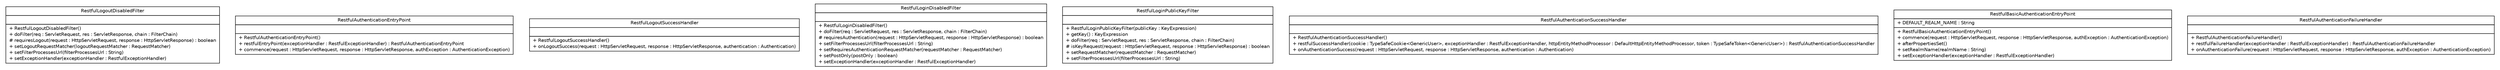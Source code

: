 #!/usr/local/bin/dot
#
# Class diagram 
# Generated by UMLGraph version R5_6-24-gf6e263 (http://www.umlgraph.org/)
#

digraph G {
	edge [fontname="Helvetica",fontsize=10,labelfontname="Helvetica",labelfontsize=10];
	node [fontname="Helvetica",fontsize=10,shape=plaintext];
	nodesep=0.25;
	ranksep=0.5;
	// cn.home1.oss.lib.security.internal.rest.RestfulLogoutDisabledFilter
	c407 [label=<<table title="cn.home1.oss.lib.security.internal.rest.RestfulLogoutDisabledFilter" border="0" cellborder="1" cellspacing="0" cellpadding="2" port="p" href="./RestfulLogoutDisabledFilter.html">
		<tr><td><table border="0" cellspacing="0" cellpadding="1">
<tr><td align="center" balign="center"> RestfulLogoutDisabledFilter </td></tr>
		</table></td></tr>
		<tr><td><table border="0" cellspacing="0" cellpadding="1">
<tr><td align="left" balign="left">  </td></tr>
		</table></td></tr>
		<tr><td><table border="0" cellspacing="0" cellpadding="1">
<tr><td align="left" balign="left"> + RestfulLogoutDisabledFilter() </td></tr>
<tr><td align="left" balign="left"> + doFilter(req : ServletRequest, res : ServletResponse, chain : FilterChain) </td></tr>
<tr><td align="left" balign="left"> # requiresLogout(request : HttpServletRequest, response : HttpServletResponse) : boolean </td></tr>
<tr><td align="left" balign="left"> + setLogoutRequestMatcher(logoutRequestMatcher : RequestMatcher) </td></tr>
<tr><td align="left" balign="left"> + setFilterProcessesUrl(filterProcessesUrl : String) </td></tr>
<tr><td align="left" balign="left"> + setExceptionHandler(exceptionHandler : RestfulExceptionHandler) </td></tr>
		</table></td></tr>
		</table>>, URL="./RestfulLogoutDisabledFilter.html", fontname="Helvetica", fontcolor="black", fontsize=10.0];
	// cn.home1.oss.lib.security.internal.rest.RestfulAuthenticationEntryPoint
	c408 [label=<<table title="cn.home1.oss.lib.security.internal.rest.RestfulAuthenticationEntryPoint" border="0" cellborder="1" cellspacing="0" cellpadding="2" port="p" href="./RestfulAuthenticationEntryPoint.html">
		<tr><td><table border="0" cellspacing="0" cellpadding="1">
<tr><td align="center" balign="center"> RestfulAuthenticationEntryPoint </td></tr>
		</table></td></tr>
		<tr><td><table border="0" cellspacing="0" cellpadding="1">
<tr><td align="left" balign="left">  </td></tr>
		</table></td></tr>
		<tr><td><table border="0" cellspacing="0" cellpadding="1">
<tr><td align="left" balign="left"> + RestfulAuthenticationEntryPoint() </td></tr>
<tr><td align="left" balign="left"> + restfulEntryPoint(exceptionHandler : RestfulExceptionHandler) : RestfulAuthenticationEntryPoint </td></tr>
<tr><td align="left" balign="left"> + commence(request : HttpServletRequest, response : HttpServletResponse, authException : AuthenticationException) </td></tr>
		</table></td></tr>
		</table>>, URL="./RestfulAuthenticationEntryPoint.html", fontname="Helvetica", fontcolor="black", fontsize=10.0];
	// cn.home1.oss.lib.security.internal.rest.RestfulLogoutSuccessHandler
	c409 [label=<<table title="cn.home1.oss.lib.security.internal.rest.RestfulLogoutSuccessHandler" border="0" cellborder="1" cellspacing="0" cellpadding="2" port="p" href="./RestfulLogoutSuccessHandler.html">
		<tr><td><table border="0" cellspacing="0" cellpadding="1">
<tr><td align="center" balign="center"> RestfulLogoutSuccessHandler </td></tr>
		</table></td></tr>
		<tr><td><table border="0" cellspacing="0" cellpadding="1">
<tr><td align="left" balign="left">  </td></tr>
		</table></td></tr>
		<tr><td><table border="0" cellspacing="0" cellpadding="1">
<tr><td align="left" balign="left"> + RestfulLogoutSuccessHandler() </td></tr>
<tr><td align="left" balign="left"> + onLogoutSuccess(request : HttpServletRequest, response : HttpServletResponse, authentication : Authentication) </td></tr>
		</table></td></tr>
		</table>>, URL="./RestfulLogoutSuccessHandler.html", fontname="Helvetica", fontcolor="black", fontsize=10.0];
	// cn.home1.oss.lib.security.internal.rest.RestfulLoginDisabledFilter
	c410 [label=<<table title="cn.home1.oss.lib.security.internal.rest.RestfulLoginDisabledFilter" border="0" cellborder="1" cellspacing="0" cellpadding="2" port="p" href="./RestfulLoginDisabledFilter.html">
		<tr><td><table border="0" cellspacing="0" cellpadding="1">
<tr><td align="center" balign="center"> RestfulLoginDisabledFilter </td></tr>
		</table></td></tr>
		<tr><td><table border="0" cellspacing="0" cellpadding="1">
<tr><td align="left" balign="left">  </td></tr>
		</table></td></tr>
		<tr><td><table border="0" cellspacing="0" cellpadding="1">
<tr><td align="left" balign="left"> + RestfulLoginDisabledFilter() </td></tr>
<tr><td align="left" balign="left"> + doFilter(req : ServletRequest, res : ServletResponse, chain : FilterChain) </td></tr>
<tr><td align="left" balign="left"> # requiresAuthentication(request : HttpServletRequest, response : HttpServletResponse) : boolean </td></tr>
<tr><td align="left" balign="left"> + setFilterProcessesUrl(filterProcessesUrl : String) </td></tr>
<tr><td align="left" balign="left"> + setRequiresAuthenticationRequestMatcher(requestMatcher : RequestMatcher) </td></tr>
<tr><td align="left" balign="left"> + setPostOnly(postOnly : boolean) </td></tr>
<tr><td align="left" balign="left"> + setExceptionHandler(exceptionHandler : RestfulExceptionHandler) </td></tr>
		</table></td></tr>
		</table>>, URL="./RestfulLoginDisabledFilter.html", fontname="Helvetica", fontcolor="black", fontsize=10.0];
	// cn.home1.oss.lib.security.internal.rest.RestfulLoginPublicKeyFilter
	c411 [label=<<table title="cn.home1.oss.lib.security.internal.rest.RestfulLoginPublicKeyFilter" border="0" cellborder="1" cellspacing="0" cellpadding="2" port="p" href="./RestfulLoginPublicKeyFilter.html">
		<tr><td><table border="0" cellspacing="0" cellpadding="1">
<tr><td align="center" balign="center"> RestfulLoginPublicKeyFilter </td></tr>
		</table></td></tr>
		<tr><td><table border="0" cellspacing="0" cellpadding="1">
<tr><td align="left" balign="left">  </td></tr>
		</table></td></tr>
		<tr><td><table border="0" cellspacing="0" cellpadding="1">
<tr><td align="left" balign="left"> + RestfulLoginPublicKeyFilter(publicKey : KeyExpression) </td></tr>
<tr><td align="left" balign="left"> + getKey() : KeyExpression </td></tr>
<tr><td align="left" balign="left"> + doFilter(req : ServletRequest, res : ServletResponse, chain : FilterChain) </td></tr>
<tr><td align="left" balign="left"> # isKeyRequest(request : HttpServletRequest, response : HttpServletResponse) : boolean </td></tr>
<tr><td align="left" balign="left"> + setRequestMatcher(requestMatcher : RequestMatcher) </td></tr>
<tr><td align="left" balign="left"> + setFilterProcessesUrl(filterProcessesUrl : String) </td></tr>
		</table></td></tr>
		</table>>, URL="./RestfulLoginPublicKeyFilter.html", fontname="Helvetica", fontcolor="black", fontsize=10.0];
	// cn.home1.oss.lib.security.internal.rest.RestfulAuthenticationSuccessHandler
	c412 [label=<<table title="cn.home1.oss.lib.security.internal.rest.RestfulAuthenticationSuccessHandler" border="0" cellborder="1" cellspacing="0" cellpadding="2" port="p" href="./RestfulAuthenticationSuccessHandler.html">
		<tr><td><table border="0" cellspacing="0" cellpadding="1">
<tr><td align="center" balign="center"> RestfulAuthenticationSuccessHandler </td></tr>
		</table></td></tr>
		<tr><td><table border="0" cellspacing="0" cellpadding="1">
<tr><td align="left" balign="left">  </td></tr>
		</table></td></tr>
		<tr><td><table border="0" cellspacing="0" cellpadding="1">
<tr><td align="left" balign="left"> + RestfulAuthenticationSuccessHandler() </td></tr>
<tr><td align="left" balign="left"> + restfulSuccessHandler(cookie : TypeSafeCookie&lt;GenericUser&gt;, exceptionHandler : RestfulExceptionHandler, httpEntityMethodProcessor : DefaultHttpEntityMethodProcessor, token : TypeSafeToken&lt;GenericUser&gt;) : RestfulAuthenticationSuccessHandler </td></tr>
<tr><td align="left" balign="left"> + onAuthenticationSuccess(request : HttpServletRequest, response : HttpServletResponse, authentication : Authentication) </td></tr>
		</table></td></tr>
		</table>>, URL="./RestfulAuthenticationSuccessHandler.html", fontname="Helvetica", fontcolor="black", fontsize=10.0];
	// cn.home1.oss.lib.security.internal.rest.RestfulBasicAuthenticationEntryPoint
	c413 [label=<<table title="cn.home1.oss.lib.security.internal.rest.RestfulBasicAuthenticationEntryPoint" border="0" cellborder="1" cellspacing="0" cellpadding="2" port="p" href="./RestfulBasicAuthenticationEntryPoint.html">
		<tr><td><table border="0" cellspacing="0" cellpadding="1">
<tr><td align="center" balign="center"> RestfulBasicAuthenticationEntryPoint </td></tr>
		</table></td></tr>
		<tr><td><table border="0" cellspacing="0" cellpadding="1">
<tr><td align="left" balign="left"> + DEFAULT_REALM_NAME : String </td></tr>
		</table></td></tr>
		<tr><td><table border="0" cellspacing="0" cellpadding="1">
<tr><td align="left" balign="left"> + RestfulBasicAuthenticationEntryPoint() </td></tr>
<tr><td align="left" balign="left"> + commence(request : HttpServletRequest, response : HttpServletResponse, authException : AuthenticationException) </td></tr>
<tr><td align="left" balign="left"> + afterPropertiesSet() </td></tr>
<tr><td align="left" balign="left"> + setRealmName(realmName : String) </td></tr>
<tr><td align="left" balign="left"> + setExceptionHandler(exceptionHandler : RestfulExceptionHandler) </td></tr>
		</table></td></tr>
		</table>>, URL="./RestfulBasicAuthenticationEntryPoint.html", fontname="Helvetica", fontcolor="black", fontsize=10.0];
	// cn.home1.oss.lib.security.internal.rest.RestfulAuthenticationFailureHandler
	c414 [label=<<table title="cn.home1.oss.lib.security.internal.rest.RestfulAuthenticationFailureHandler" border="0" cellborder="1" cellspacing="0" cellpadding="2" port="p" href="./RestfulAuthenticationFailureHandler.html">
		<tr><td><table border="0" cellspacing="0" cellpadding="1">
<tr><td align="center" balign="center"> RestfulAuthenticationFailureHandler </td></tr>
		</table></td></tr>
		<tr><td><table border="0" cellspacing="0" cellpadding="1">
<tr><td align="left" balign="left">  </td></tr>
		</table></td></tr>
		<tr><td><table border="0" cellspacing="0" cellpadding="1">
<tr><td align="left" balign="left"> + RestfulAuthenticationFailureHandler() </td></tr>
<tr><td align="left" balign="left"> + restfulFailureHandler(exceptionHandler : RestfulExceptionHandler) : RestfulAuthenticationFailureHandler </td></tr>
<tr><td align="left" balign="left"> + onAuthenticationFailure(request : HttpServletRequest, response : HttpServletResponse, authException : AuthenticationException) </td></tr>
		</table></td></tr>
		</table>>, URL="./RestfulAuthenticationFailureHandler.html", fontname="Helvetica", fontcolor="black", fontsize=10.0];
}


